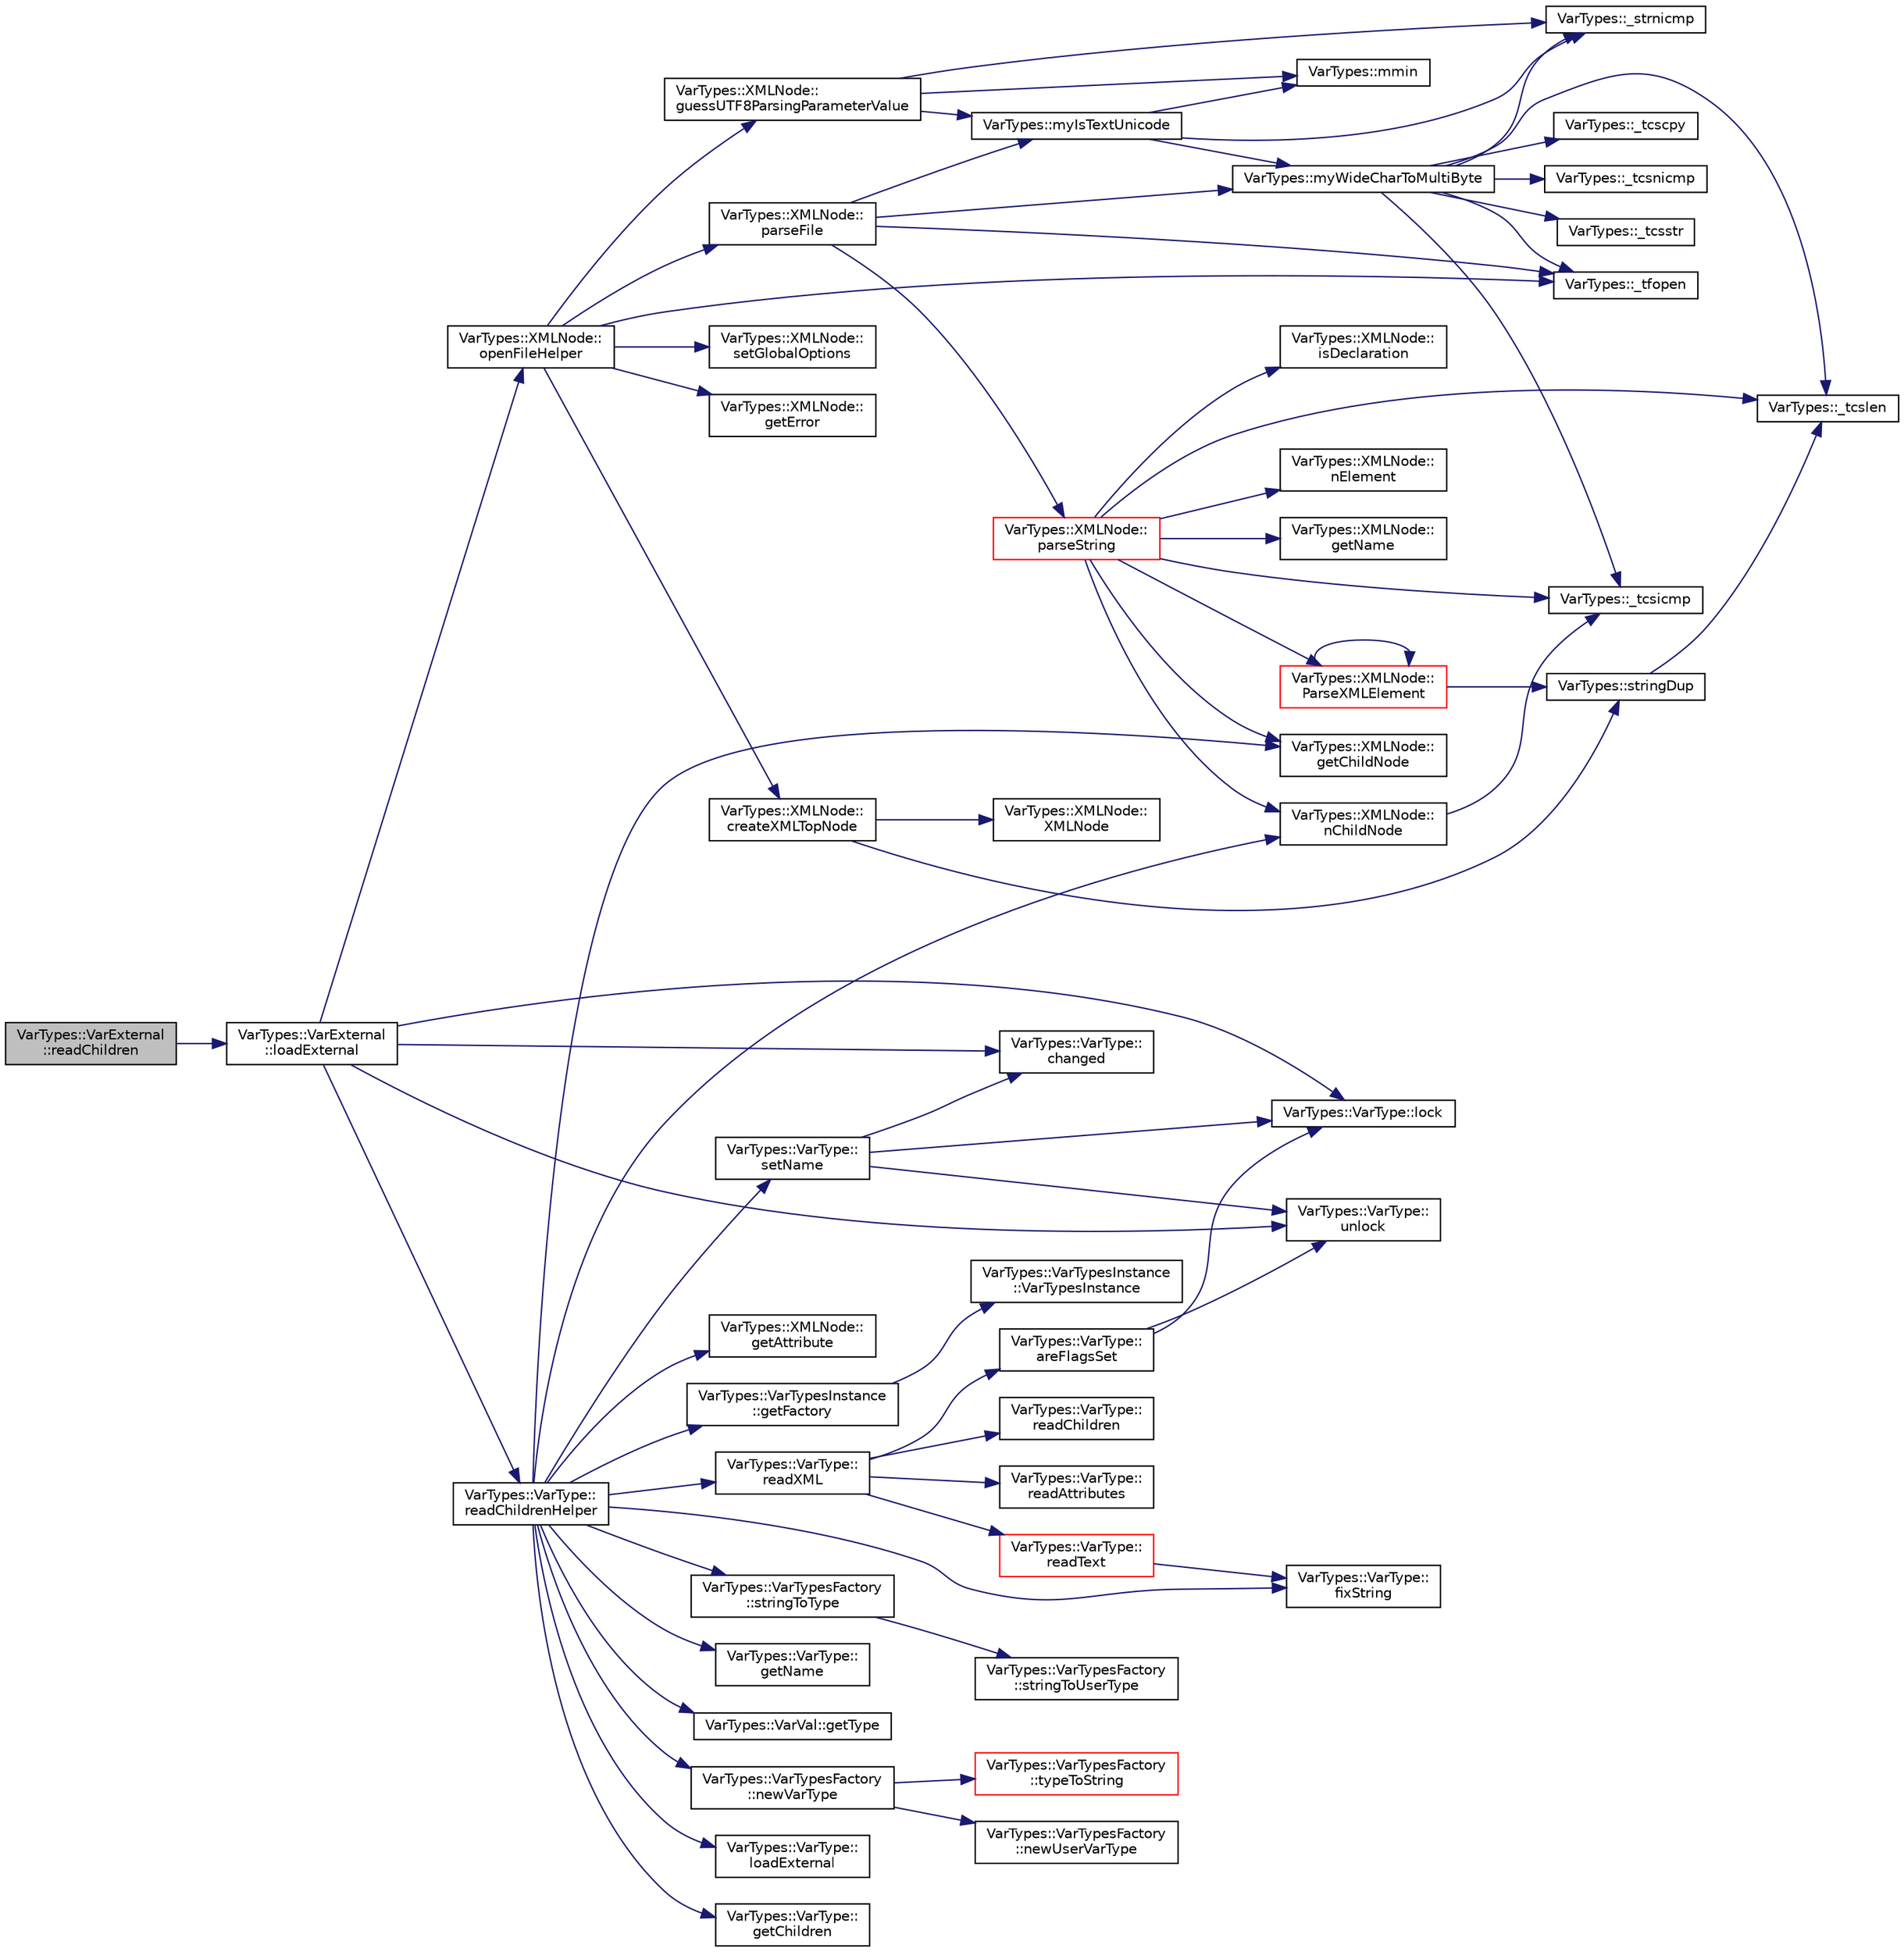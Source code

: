 digraph "VarTypes::VarExternal::readChildren"
{
 // INTERACTIVE_SVG=YES
  edge [fontname="Helvetica",fontsize="10",labelfontname="Helvetica",labelfontsize="10"];
  node [fontname="Helvetica",fontsize="10",shape=record];
  rankdir="LR";
  Node1 [label="VarTypes::VarExternal\l::readChildren",height=0.2,width=0.4,color="black", fillcolor="grey75", style="filled", fontcolor="black"];
  Node1 -> Node2 [color="midnightblue",fontsize="10",style="solid",fontname="Helvetica"];
  Node2 [label="VarTypes::VarExternal\l::loadExternal",height=0.2,width=0.4,color="black", fillcolor="white", style="filled",URL="$d3/de2/class_var_types_1_1_var_external.html#a8cdbf72cd88b965326168362d9d2dc5e"];
  Node2 -> Node3 [color="midnightblue",fontsize="10",style="solid",fontname="Helvetica"];
  Node3 [label="VarTypes::VarType::\lchanged",height=0.2,width=0.4,color="black", fillcolor="white", style="filled",URL="$d4/d59/class_var_types_1_1_var_type.html#a25814e23ce918002421797d6a1d1fba3"];
  Node2 -> Node4 [color="midnightblue",fontsize="10",style="solid",fontname="Helvetica"];
  Node4 [label="VarTypes::VarType::lock",height=0.2,width=0.4,color="black", fillcolor="white", style="filled",URL="$d4/d59/class_var_types_1_1_var_type.html#ae3cc30264a849e50988b92ed305d80d2"];
  Node2 -> Node5 [color="midnightblue",fontsize="10",style="solid",fontname="Helvetica"];
  Node5 [label="VarTypes::XMLNode::\lopenFileHelper",height=0.2,width=0.4,color="black", fillcolor="white", style="filled",URL="$dd/df5/struct_var_types_1_1_x_m_l_node.html#a094bff6322584b5cbec7c0cffab2204e"];
  Node5 -> Node6 [color="midnightblue",fontsize="10",style="solid",fontname="Helvetica"];
  Node6 [label="VarTypes::_tfopen",height=0.2,width=0.4,color="black", fillcolor="white", style="filled",URL="$d1/dde/namespace_var_types.html#a082ff12816b37e226e83fad7152c8a79"];
  Node5 -> Node7 [color="midnightblue",fontsize="10",style="solid",fontname="Helvetica"];
  Node7 [label="VarTypes::XMLNode::\lsetGlobalOptions",height=0.2,width=0.4,color="black", fillcolor="white", style="filled",URL="$dd/df5/struct_var_types_1_1_x_m_l_node.html#ae905804b7b4480e3a6da5b5f17fceeb3"];
  Node5 -> Node8 [color="midnightblue",fontsize="10",style="solid",fontname="Helvetica"];
  Node8 [label="VarTypes::XMLNode::\lguessUTF8ParsingParameterValue",height=0.2,width=0.4,color="black", fillcolor="white", style="filled",URL="$dd/df5/struct_var_types_1_1_x_m_l_node.html#ae6492c7313390ccae9582962fddda9f4"];
  Node8 -> Node9 [color="midnightblue",fontsize="10",style="solid",fontname="Helvetica"];
  Node9 [label="VarTypes::myIsTextUnicode",height=0.2,width=0.4,color="black", fillcolor="white", style="filled",URL="$d1/dde/namespace_var_types.html#a96ef7a052862123ba3a3ffe21f4aacfa"];
  Node9 -> Node10 [color="midnightblue",fontsize="10",style="solid",fontname="Helvetica"];
  Node10 [label="VarTypes::_strnicmp",height=0.2,width=0.4,color="black", fillcolor="white", style="filled",URL="$d1/dde/namespace_var_types.html#af52f055a46a1fa71cb78a3a0077dd687"];
  Node9 -> Node11 [color="midnightblue",fontsize="10",style="solid",fontname="Helvetica"];
  Node11 [label="VarTypes::mmin",height=0.2,width=0.4,color="black", fillcolor="white", style="filled",URL="$d1/dde/namespace_var_types.html#a79336a796427f5695c30245788a8b484"];
  Node9 -> Node12 [color="midnightblue",fontsize="10",style="solid",fontname="Helvetica"];
  Node12 [label="VarTypes::myWideCharToMultiByte",height=0.2,width=0.4,color="black", fillcolor="white", style="filled",URL="$d1/dde/namespace_var_types.html#a6787715045c42131396c03f2c811dc59"];
  Node12 -> Node10 [color="midnightblue",fontsize="10",style="solid",fontname="Helvetica"];
  Node12 -> Node13 [color="midnightblue",fontsize="10",style="solid",fontname="Helvetica"];
  Node13 [label="VarTypes::_tcscpy",height=0.2,width=0.4,color="black", fillcolor="white", style="filled",URL="$d1/dde/namespace_var_types.html#a6fff4e7b88089652d2d8ade07bbe0df7"];
  Node12 -> Node14 [color="midnightblue",fontsize="10",style="solid",fontname="Helvetica"];
  Node14 [label="VarTypes::_tcsicmp",height=0.2,width=0.4,color="black", fillcolor="white", style="filled",URL="$d1/dde/namespace_var_types.html#af64b449517cf3d9ef1b19a7323bfd99c"];
  Node12 -> Node15 [color="midnightblue",fontsize="10",style="solid",fontname="Helvetica"];
  Node15 [label="VarTypes::_tcslen",height=0.2,width=0.4,color="black", fillcolor="white", style="filled",URL="$d1/dde/namespace_var_types.html#a33f094a769ad68c264640d65736e12df"];
  Node12 -> Node16 [color="midnightblue",fontsize="10",style="solid",fontname="Helvetica"];
  Node16 [label="VarTypes::_tcsnicmp",height=0.2,width=0.4,color="black", fillcolor="white", style="filled",URL="$d1/dde/namespace_var_types.html#a2174205992bd64227e480b567e5a9065"];
  Node12 -> Node17 [color="midnightblue",fontsize="10",style="solid",fontname="Helvetica"];
  Node17 [label="VarTypes::_tcsstr",height=0.2,width=0.4,color="black", fillcolor="white", style="filled",URL="$d1/dde/namespace_var_types.html#a9caa6f2a97f5c5e328d6d5346e42f1bf"];
  Node12 -> Node6 [color="midnightblue",fontsize="10",style="solid",fontname="Helvetica"];
  Node8 -> Node11 [color="midnightblue",fontsize="10",style="solid",fontname="Helvetica"];
  Node8 -> Node10 [color="midnightblue",fontsize="10",style="solid",fontname="Helvetica"];
  Node5 -> Node18 [color="midnightblue",fontsize="10",style="solid",fontname="Helvetica"];
  Node18 [label="VarTypes::XMLNode::\lparseFile",height=0.2,width=0.4,color="black", fillcolor="white", style="filled",URL="$dd/df5/struct_var_types_1_1_x_m_l_node.html#a55f5fb016d367b3b883f30d8aaa98c3e"];
  Node18 -> Node6 [color="midnightblue",fontsize="10",style="solid",fontname="Helvetica"];
  Node18 -> Node9 [color="midnightblue",fontsize="10",style="solid",fontname="Helvetica"];
  Node18 -> Node12 [color="midnightblue",fontsize="10",style="solid",fontname="Helvetica"];
  Node18 -> Node19 [color="midnightblue",fontsize="10",style="solid",fontname="Helvetica"];
  Node19 [label="VarTypes::XMLNode::\lparseString",height=0.2,width=0.4,color="red", fillcolor="white", style="filled",URL="$dd/df5/struct_var_types_1_1_x_m_l_node.html#a112ce71bcafb4e03a4a6d8f909f3a3de"];
  Node19 -> Node20 [color="midnightblue",fontsize="10",style="solid",fontname="Helvetica"];
  Node20 [label="VarTypes::XMLNode::\lParseXMLElement",height=0.2,width=0.4,color="red", fillcolor="white", style="filled",URL="$dd/df5/struct_var_types_1_1_x_m_l_node.html#abf5cf181da87518047ad51d7c0e45d1f"];
  Node20 -> Node21 [color="midnightblue",fontsize="10",style="solid",fontname="Helvetica"];
  Node21 [label="VarTypes::stringDup",height=0.2,width=0.4,color="black", fillcolor="white", style="filled",URL="$d1/dde/namespace_var_types.html#af79aab010747d6340009c2e1d6deb9a8"];
  Node21 -> Node15 [color="midnightblue",fontsize="10",style="solid",fontname="Helvetica"];
  Node20 -> Node20 [color="midnightblue",fontsize="10",style="solid",fontname="Helvetica"];
  Node19 -> Node22 [color="midnightblue",fontsize="10",style="solid",fontname="Helvetica"];
  Node22 [label="VarTypes::XMLNode::\lnChildNode",height=0.2,width=0.4,color="black", fillcolor="white", style="filled",URL="$dd/df5/struct_var_types_1_1_x_m_l_node.html#a5301934f1677447edf0cb3a583bc7d9f"];
  Node22 -> Node14 [color="midnightblue",fontsize="10",style="solid",fontname="Helvetica"];
  Node19 -> Node23 [color="midnightblue",fontsize="10",style="solid",fontname="Helvetica"];
  Node23 [label="VarTypes::XMLNode::\lnElement",height=0.2,width=0.4,color="black", fillcolor="white", style="filled",URL="$dd/df5/struct_var_types_1_1_x_m_l_node.html#a6d2cd6efa5a4e526b2d94ec9d05436d0"];
  Node19 -> Node24 [color="midnightblue",fontsize="10",style="solid",fontname="Helvetica"];
  Node24 [label="VarTypes::XMLNode::\lgetChildNode",height=0.2,width=0.4,color="black", fillcolor="white", style="filled",URL="$dd/df5/struct_var_types_1_1_x_m_l_node.html#ae1d6588d6d9fc76983ddaac9c1ee0a96"];
  Node19 -> Node25 [color="midnightblue",fontsize="10",style="solid",fontname="Helvetica"];
  Node25 [label="VarTypes::XMLNode::\lgetName",height=0.2,width=0.4,color="black", fillcolor="white", style="filled",URL="$dd/df5/struct_var_types_1_1_x_m_l_node.html#ad3357b197b0963a3161ea6bde15a6ded"];
  Node19 -> Node15 [color="midnightblue",fontsize="10",style="solid",fontname="Helvetica"];
  Node19 -> Node14 [color="midnightblue",fontsize="10",style="solid",fontname="Helvetica"];
  Node19 -> Node26 [color="midnightblue",fontsize="10",style="solid",fontname="Helvetica"];
  Node26 [label="VarTypes::XMLNode::\lisDeclaration",height=0.2,width=0.4,color="black", fillcolor="white", style="filled",URL="$dd/df5/struct_var_types_1_1_x_m_l_node.html#a895ffd48712b7d8465694f10be64de8d"];
  Node5 -> Node27 [color="midnightblue",fontsize="10",style="solid",fontname="Helvetica"];
  Node27 [label="VarTypes::XMLNode::\lgetError",height=0.2,width=0.4,color="black", fillcolor="white", style="filled",URL="$dd/df5/struct_var_types_1_1_x_m_l_node.html#a063b943862ccb50ae45c34151aa2e5d2"];
  Node5 -> Node28 [color="midnightblue",fontsize="10",style="solid",fontname="Helvetica"];
  Node28 [label="VarTypes::XMLNode::\lcreateXMLTopNode",height=0.2,width=0.4,color="black", fillcolor="white", style="filled",URL="$dd/df5/struct_var_types_1_1_x_m_l_node.html#aa3f916a960f624c4515a32fc9589bdf6"];
  Node28 -> Node29 [color="midnightblue",fontsize="10",style="solid",fontname="Helvetica"];
  Node29 [label="VarTypes::XMLNode::\lXMLNode",height=0.2,width=0.4,color="black", fillcolor="white", style="filled",URL="$dd/df5/struct_var_types_1_1_x_m_l_node.html#ae6834d244daa840b54ed19dff36fbaab"];
  Node28 -> Node21 [color="midnightblue",fontsize="10",style="solid",fontname="Helvetica"];
  Node2 -> Node30 [color="midnightblue",fontsize="10",style="solid",fontname="Helvetica"];
  Node30 [label="VarTypes::VarType::\lreadChildrenHelper",height=0.2,width=0.4,color="black", fillcolor="white", style="filled",URL="$d4/d59/class_var_types_1_1_var_type.html#abc6e10025322f3fc5e0e0802c5a5f8d2",tooltip="A helper function to read a list of children from XML and convert it to a vector of VarType nodes..."];
  Node30 -> Node22 [color="midnightblue",fontsize="10",style="solid",fontname="Helvetica"];
  Node30 -> Node24 [color="midnightblue",fontsize="10",style="solid",fontname="Helvetica"];
  Node30 -> Node31 [color="midnightblue",fontsize="10",style="solid",fontname="Helvetica"];
  Node31 [label="VarTypes::VarType::\lfixString",height=0.2,width=0.4,color="black", fillcolor="white", style="filled",URL="$d4/d59/class_var_types_1_1_var_type.html#ab91a8fb9e1913ba95bd0ae78690e9014"];
  Node30 -> Node32 [color="midnightblue",fontsize="10",style="solid",fontname="Helvetica"];
  Node32 [label="VarTypes::XMLNode::\lgetAttribute",height=0.2,width=0.4,color="black", fillcolor="white", style="filled",URL="$dd/df5/struct_var_types_1_1_x_m_l_node.html#a63a980fcd642b60f109128d9a2d92b40"];
  Node30 -> Node33 [color="midnightblue",fontsize="10",style="solid",fontname="Helvetica"];
  Node33 [label="VarTypes::VarTypesInstance\l::getFactory",height=0.2,width=0.4,color="black", fillcolor="white", style="filled",URL="$d0/d6d/class_var_types_1_1_var_types_instance.html#a408eb4228a2ef962ccaa16cf2c3fd012"];
  Node33 -> Node34 [color="midnightblue",fontsize="10",style="solid",fontname="Helvetica"];
  Node34 [label="VarTypes::VarTypesInstance\l::VarTypesInstance",height=0.2,width=0.4,color="black", fillcolor="white", style="filled",URL="$d0/d6d/class_var_types_1_1_var_types_instance.html#a98f863268ab29c225894a1d6e2fe86e8"];
  Node30 -> Node35 [color="midnightblue",fontsize="10",style="solid",fontname="Helvetica"];
  Node35 [label="VarTypes::VarTypesFactory\l::stringToType",height=0.2,width=0.4,color="black", fillcolor="white", style="filled",URL="$db/dd8/class_var_types_1_1_var_types_factory.html#acbd472b924de91fcd46f151db1e9bd49"];
  Node35 -> Node36 [color="midnightblue",fontsize="10",style="solid",fontname="Helvetica"];
  Node36 [label="VarTypes::VarTypesFactory\l::stringToUserType",height=0.2,width=0.4,color="black", fillcolor="white", style="filled",URL="$db/dd8/class_var_types_1_1_var_types_factory.html#a8570680eb58cee16022234c06129a6e8"];
  Node30 -> Node37 [color="midnightblue",fontsize="10",style="solid",fontname="Helvetica"];
  Node37 [label="VarTypes::VarType::\lgetName",height=0.2,width=0.4,color="black", fillcolor="white", style="filled",URL="$d4/d59/class_var_types_1_1_var_type.html#a1b2c2afe68e503417551b47a643fb5c2",tooltip="Get the string label of this node. "];
  Node30 -> Node38 [color="midnightblue",fontsize="10",style="solid",fontname="Helvetica"];
  Node38 [label="VarTypes::VarVal::getType",height=0.2,width=0.4,color="black", fillcolor="white", style="filled",URL="$d6/de8/class_var_types_1_1_var_val.html#a055099df08f318d6b870271687972c01",tooltip="Get the type of this VarType node. "];
  Node30 -> Node39 [color="midnightblue",fontsize="10",style="solid",fontname="Helvetica"];
  Node39 [label="VarTypes::VarTypesFactory\l::newVarType",height=0.2,width=0.4,color="black", fillcolor="white", style="filled",URL="$db/dd8/class_var_types_1_1_var_types_factory.html#a6af386fdd6d1c49af75ba17470c986f3"];
  Node39 -> Node40 [color="midnightblue",fontsize="10",style="solid",fontname="Helvetica"];
  Node40 [label="VarTypes::VarTypesFactory\l::newUserVarType",height=0.2,width=0.4,color="black", fillcolor="white", style="filled",URL="$db/dd8/class_var_types_1_1_var_types_factory.html#ab8f397d201370a4068cb73ca5fb8b1a2"];
  Node39 -> Node41 [color="midnightblue",fontsize="10",style="solid",fontname="Helvetica"];
  Node41 [label="VarTypes::VarTypesFactory\l::typeToString",height=0.2,width=0.4,color="red", fillcolor="white", style="filled",URL="$db/dd8/class_var_types_1_1_var_types_factory.html#a86b348b8b216141ce17d80b3278562d9"];
  Node30 -> Node42 [color="midnightblue",fontsize="10",style="solid",fontname="Helvetica"];
  Node42 [label="VarTypes::VarType::\lsetName",height=0.2,width=0.4,color="black", fillcolor="white", style="filled",URL="$d4/d59/class_var_types_1_1_var_type.html#a323df27bbbe7d4dfa771d4af772c3b48",tooltip="Set the string label of this node. "];
  Node42 -> Node4 [color="midnightblue",fontsize="10",style="solid",fontname="Helvetica"];
  Node42 -> Node43 [color="midnightblue",fontsize="10",style="solid",fontname="Helvetica"];
  Node43 [label="VarTypes::VarType::\lunlock",height=0.2,width=0.4,color="black", fillcolor="white", style="filled",URL="$d4/d59/class_var_types_1_1_var_type.html#aa879148410da333f6b9bf5c5e58fbad8"];
  Node42 -> Node3 [color="midnightblue",fontsize="10",style="solid",fontname="Helvetica"];
  Node30 -> Node44 [color="midnightblue",fontsize="10",style="solid",fontname="Helvetica"];
  Node44 [label="VarTypes::VarType::\lreadXML",height=0.2,width=0.4,color="black", fillcolor="white", style="filled",URL="$d4/d59/class_var_types_1_1_var_type.html#a6919a7473e271fb3f58eeda24f430a56",tooltip="Let this VarType node load the contents of an XMLNode. "];
  Node44 -> Node45 [color="midnightblue",fontsize="10",style="solid",fontname="Helvetica"];
  Node45 [label="VarTypes::VarType::\lareFlagsSet",height=0.2,width=0.4,color="black", fillcolor="white", style="filled",URL="$d4/d59/class_var_types_1_1_var_type.html#a3dfdff2c70a8fbe73db4fbdd756059b3"];
  Node45 -> Node4 [color="midnightblue",fontsize="10",style="solid",fontname="Helvetica"];
  Node45 -> Node43 [color="midnightblue",fontsize="10",style="solid",fontname="Helvetica"];
  Node44 -> Node46 [color="midnightblue",fontsize="10",style="solid",fontname="Helvetica"];
  Node46 [label="VarTypes::VarType::\lreadAttributes",height=0.2,width=0.4,color="black", fillcolor="white", style="filled",URL="$d4/d59/class_var_types_1_1_var_type.html#a07ebd369e93561cac2e5f3dc8264f38c"];
  Node44 -> Node47 [color="midnightblue",fontsize="10",style="solid",fontname="Helvetica"];
  Node47 [label="VarTypes::VarType::\lreadText",height=0.2,width=0.4,color="red", fillcolor="white", style="filled",URL="$d4/d59/class_var_types_1_1_var_type.html#ae21cfa610f60de9db3185f1843a007c1"];
  Node47 -> Node31 [color="midnightblue",fontsize="10",style="solid",fontname="Helvetica"];
  Node44 -> Node48 [color="midnightblue",fontsize="10",style="solid",fontname="Helvetica"];
  Node48 [label="VarTypes::VarType::\lreadChildren",height=0.2,width=0.4,color="black", fillcolor="white", style="filled",URL="$d4/d59/class_var_types_1_1_var_type.html#a372c5b544286d0774ea0182ee14eb8eb"];
  Node30 -> Node49 [color="midnightblue",fontsize="10",style="solid",fontname="Helvetica"];
  Node49 [label="VarTypes::VarType::\lloadExternal",height=0.2,width=0.4,color="black", fillcolor="white", style="filled",URL="$d4/d59/class_var_types_1_1_var_type.html#ac82ec43827e13b857182f03e620588de"];
  Node30 -> Node50 [color="midnightblue",fontsize="10",style="solid",fontname="Helvetica"];
  Node50 [label="VarTypes::VarType::\lgetChildren",height=0.2,width=0.4,color="black", fillcolor="white", style="filled",URL="$d4/d59/class_var_types_1_1_var_type.html#a0ffcbb6662d2e9f1590b3f0387a458e2"];
  Node2 -> Node43 [color="midnightblue",fontsize="10",style="solid",fontname="Helvetica"];
}
